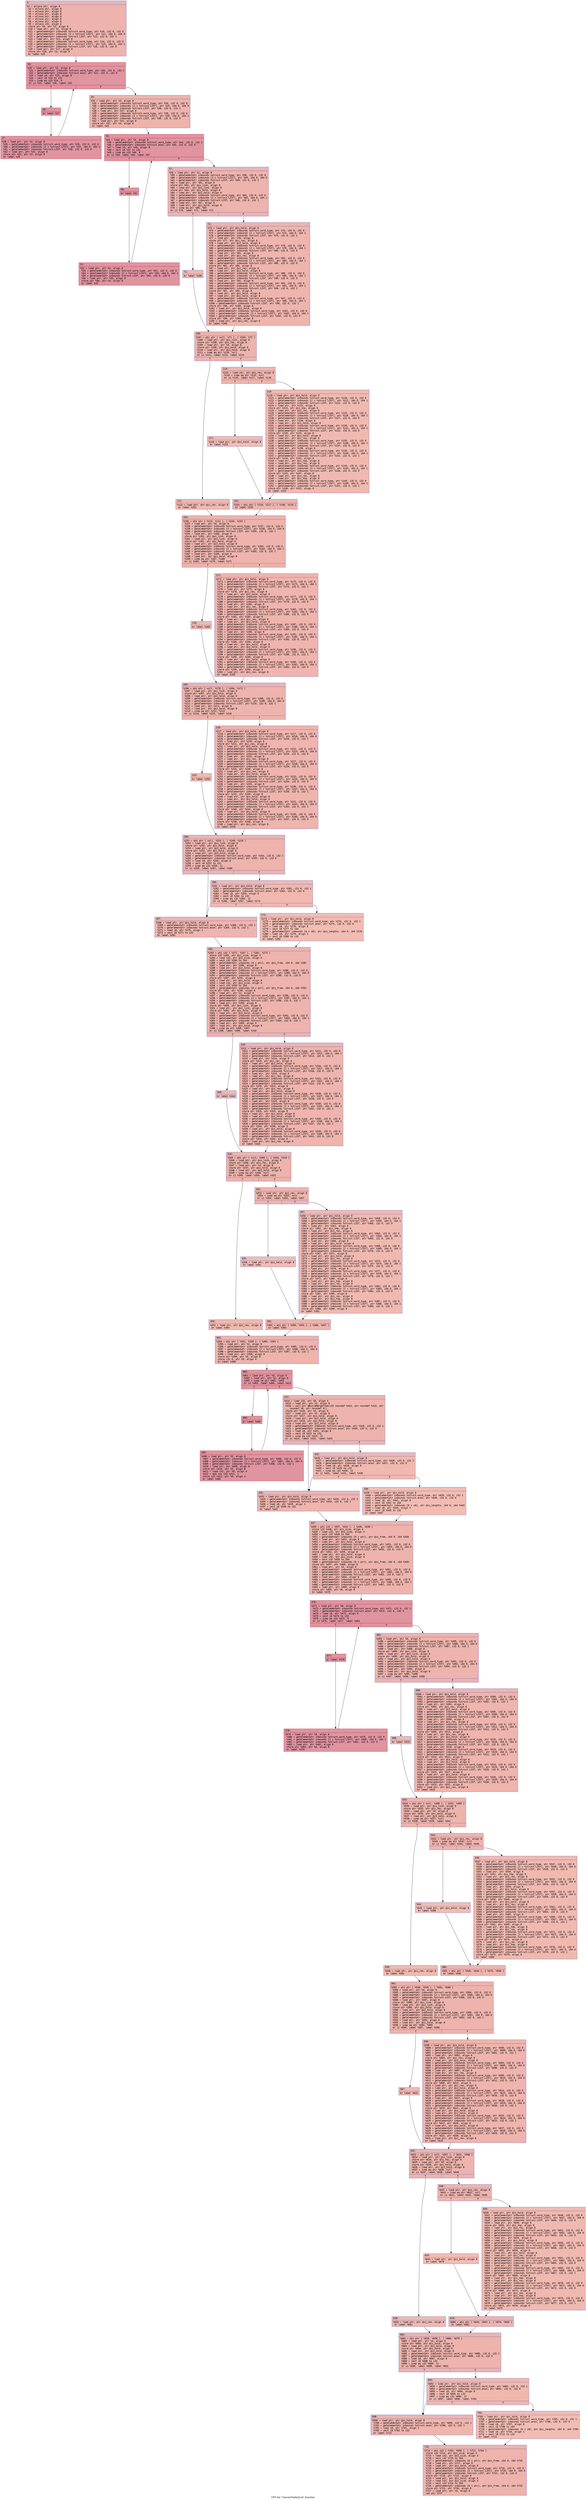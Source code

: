 digraph "CFG for 'ConvertGalleyList' function" {
	label="CFG for 'ConvertGalleyList' function";

	Node0x60000294df40 [shape=record,color="#3d50c3ff", style=filled, fillcolor="#d6524470" fontname="Courier",label="{1:\l|  %2 = alloca ptr, align 8\l  %3 = alloca ptr, align 8\l  %4 = alloca ptr, align 8\l  %5 = alloca ptr, align 8\l  %6 = alloca ptr, align 8\l  %7 = alloca ptr, align 8\l  %8 = alloca ptr, align 8\l  %9 = alloca i32, align 4\l  store ptr %0, ptr %2, align 8\l  %10 = load ptr, ptr %2, align 8\l  %11 = getelementptr inbounds %struct.word_type, ptr %10, i32 0, i32 0\l  %12 = getelementptr inbounds [2 x %struct.LIST], ptr %11, i64 0, i64 0\l  %13 = getelementptr inbounds %struct.LIST, ptr %12, i32 0, i32 1\l  %14 = load ptr, ptr %13, align 8\l  %15 = getelementptr inbounds %struct.word_type, ptr %14, i32 0, i32 0\l  %16 = getelementptr inbounds [2 x %struct.LIST], ptr %15, i64 0, i64 1\l  %17 = getelementptr inbounds %struct.LIST, ptr %16, i32 0, i32 0\l  %18 = load ptr, ptr %17, align 8\l  store ptr %18, ptr %3, align 8\l  br label %19\l}"];
	Node0x60000294df40 -> Node0x60000294df90[tooltip="1 -> 19\nProbability 100.00%" ];
	Node0x60000294df90 [shape=record,color="#b70d28ff", style=filled, fillcolor="#b70d2870" fontname="Courier",label="{19:\l|  %20 = load ptr, ptr %3, align 8\l  %21 = getelementptr inbounds %struct.word_type, ptr %20, i32 0, i32 1\l  %22 = getelementptr inbounds %struct.anon, ptr %21, i32 0, i32 0\l  %23 = load i8, ptr %22, align 8\l  %24 = zext i8 %23 to i32\l  %25 = icmp eq i32 %24, 0\l  br i1 %25, label %26, label %33\l|{<s0>T|<s1>F}}"];
	Node0x60000294df90:s0 -> Node0x60000294dfe0[tooltip="19 -> 26\nProbability 96.88%" ];
	Node0x60000294df90:s1 -> Node0x60000294e080[tooltip="19 -> 33\nProbability 3.12%" ];
	Node0x60000294dfe0 [shape=record,color="#b70d28ff", style=filled, fillcolor="#b70d2870" fontname="Courier",label="{26:\l|  br label %27\l}"];
	Node0x60000294dfe0 -> Node0x60000294e030[tooltip="26 -> 27\nProbability 100.00%" ];
	Node0x60000294e030 [shape=record,color="#b70d28ff", style=filled, fillcolor="#b70d2870" fontname="Courier",label="{27:\l|  %28 = load ptr, ptr %3, align 8\l  %29 = getelementptr inbounds %struct.word_type, ptr %28, i32 0, i32 0\l  %30 = getelementptr inbounds [2 x %struct.LIST], ptr %29, i64 0, i64 1\l  %31 = getelementptr inbounds %struct.LIST, ptr %30, i32 0, i32 0\l  %32 = load ptr, ptr %31, align 8\l  store ptr %32, ptr %3, align 8\l  br label %19\l}"];
	Node0x60000294e030 -> Node0x60000294df90[tooltip="27 -> 19\nProbability 100.00%" ];
	Node0x60000294e080 [shape=record,color="#3d50c3ff", style=filled, fillcolor="#d6524470" fontname="Courier",label="{33:\l|  %34 = load ptr, ptr %3, align 8\l  %35 = getelementptr inbounds %struct.word_type, ptr %34, i32 0, i32 0\l  %36 = getelementptr inbounds [2 x %struct.LIST], ptr %35, i64 0, i64 0\l  %37 = getelementptr inbounds %struct.LIST, ptr %36, i32 0, i32 1\l  %38 = load ptr, ptr %37, align 8\l  %39 = getelementptr inbounds %struct.word_type, ptr %38, i32 0, i32 0\l  %40 = getelementptr inbounds [2 x %struct.LIST], ptr %39, i64 0, i64 1\l  %41 = getelementptr inbounds %struct.LIST, ptr %40, i32 0, i32 0\l  %42 = load ptr, ptr %41, align 8\l  store ptr %42, ptr %4, align 8\l  br label %43\l}"];
	Node0x60000294e080 -> Node0x60000294e0d0[tooltip="33 -> 43\nProbability 100.00%" ];
	Node0x60000294e0d0 [shape=record,color="#b70d28ff", style=filled, fillcolor="#b70d2870" fontname="Courier",label="{43:\l|  %44 = load ptr, ptr %4, align 8\l  %45 = getelementptr inbounds %struct.word_type, ptr %44, i32 0, i32 1\l  %46 = getelementptr inbounds %struct.anon, ptr %45, i32 0, i32 0\l  %47 = load i8, ptr %46, align 8\l  %48 = zext i8 %47 to i32\l  %49 = icmp eq i32 %48, 0\l  br i1 %49, label %50, label %57\l|{<s0>T|<s1>F}}"];
	Node0x60000294e0d0:s0 -> Node0x60000294e120[tooltip="43 -> 50\nProbability 96.88%" ];
	Node0x60000294e0d0:s1 -> Node0x60000294e1c0[tooltip="43 -> 57\nProbability 3.12%" ];
	Node0x60000294e120 [shape=record,color="#b70d28ff", style=filled, fillcolor="#b70d2870" fontname="Courier",label="{50:\l|  br label %51\l}"];
	Node0x60000294e120 -> Node0x60000294e170[tooltip="50 -> 51\nProbability 100.00%" ];
	Node0x60000294e170 [shape=record,color="#b70d28ff", style=filled, fillcolor="#b70d2870" fontname="Courier",label="{51:\l|  %52 = load ptr, ptr %4, align 8\l  %53 = getelementptr inbounds %struct.word_type, ptr %52, i32 0, i32 0\l  %54 = getelementptr inbounds [2 x %struct.LIST], ptr %53, i64 0, i64 1\l  %55 = getelementptr inbounds %struct.LIST, ptr %54, i32 0, i32 0\l  %56 = load ptr, ptr %55, align 8\l  store ptr %56, ptr %4, align 8\l  br label %43\l}"];
	Node0x60000294e170 -> Node0x60000294e0d0[tooltip="51 -> 43\nProbability 100.00%" ];
	Node0x60000294e1c0 [shape=record,color="#3d50c3ff", style=filled, fillcolor="#d6524470" fontname="Courier",label="{57:\l|  %58 = load ptr, ptr %2, align 8\l  %59 = getelementptr inbounds %struct.word_type, ptr %58, i32 0, i32 0\l  %60 = getelementptr inbounds [2 x %struct.LIST], ptr %59, i64 0, i64 0\l  %61 = getelementptr inbounds %struct.LIST, ptr %60, i32 0, i32 1\l  %62 = load ptr, ptr %61, align 8\l  store ptr %62, ptr @xx_link, align 8\l  %63 = load ptr, ptr @xx_link, align 8\l  store ptr %63, ptr @zz_hold, align 8\l  %64 = load ptr, ptr @zz_hold, align 8\l  %65 = getelementptr inbounds %struct.word_type, ptr %64, i32 0, i32 0\l  %66 = getelementptr inbounds [2 x %struct.LIST], ptr %65, i64 0, i64 1\l  %67 = getelementptr inbounds %struct.LIST, ptr %66, i32 0, i32 1\l  %68 = load ptr, ptr %67, align 8\l  %69 = load ptr, ptr @zz_hold, align 8\l  %70 = icmp eq ptr %68, %69\l  br i1 %70, label %71, label %72\l|{<s0>T|<s1>F}}"];
	Node0x60000294e1c0:s0 -> Node0x60000294e210[tooltip="57 -> 71\nProbability 37.50%" ];
	Node0x60000294e1c0:s1 -> Node0x60000294e260[tooltip="57 -> 72\nProbability 62.50%" ];
	Node0x60000294e210 [shape=record,color="#3d50c3ff", style=filled, fillcolor="#de614d70" fontname="Courier",label="{71:\l|  br label %106\l}"];
	Node0x60000294e210 -> Node0x60000294e2b0[tooltip="71 -> 106\nProbability 100.00%" ];
	Node0x60000294e260 [shape=record,color="#3d50c3ff", style=filled, fillcolor="#d8564670" fontname="Courier",label="{72:\l|  %73 = load ptr, ptr @zz_hold, align 8\l  %74 = getelementptr inbounds %struct.word_type, ptr %73, i32 0, i32 0\l  %75 = getelementptr inbounds [2 x %struct.LIST], ptr %74, i64 0, i64 1\l  %76 = getelementptr inbounds %struct.LIST, ptr %75, i32 0, i32 1\l  %77 = load ptr, ptr %76, align 8\l  store ptr %77, ptr @zz_res, align 8\l  %78 = load ptr, ptr @zz_hold, align 8\l  %79 = getelementptr inbounds %struct.word_type, ptr %78, i32 0, i32 0\l  %80 = getelementptr inbounds [2 x %struct.LIST], ptr %79, i64 0, i64 1\l  %81 = getelementptr inbounds %struct.LIST, ptr %80, i32 0, i32 0\l  %82 = load ptr, ptr %81, align 8\l  %83 = load ptr, ptr @zz_res, align 8\l  %84 = getelementptr inbounds %struct.word_type, ptr %83, i32 0, i32 0\l  %85 = getelementptr inbounds [2 x %struct.LIST], ptr %84, i64 0, i64 1\l  %86 = getelementptr inbounds %struct.LIST, ptr %85, i32 0, i32 0\l  store ptr %82, ptr %86, align 8\l  %87 = load ptr, ptr @zz_res, align 8\l  %88 = load ptr, ptr @zz_hold, align 8\l  %89 = getelementptr inbounds %struct.word_type, ptr %88, i32 0, i32 0\l  %90 = getelementptr inbounds [2 x %struct.LIST], ptr %89, i64 0, i64 1\l  %91 = getelementptr inbounds %struct.LIST, ptr %90, i32 0, i32 0\l  %92 = load ptr, ptr %91, align 8\l  %93 = getelementptr inbounds %struct.word_type, ptr %92, i32 0, i32 0\l  %94 = getelementptr inbounds [2 x %struct.LIST], ptr %93, i64 0, i64 1\l  %95 = getelementptr inbounds %struct.LIST, ptr %94, i32 0, i32 1\l  store ptr %87, ptr %95, align 8\l  %96 = load ptr, ptr @zz_hold, align 8\l  %97 = load ptr, ptr @zz_hold, align 8\l  %98 = getelementptr inbounds %struct.word_type, ptr %97, i32 0, i32 0\l  %99 = getelementptr inbounds [2 x %struct.LIST], ptr %98, i64 0, i64 1\l  %100 = getelementptr inbounds %struct.LIST, ptr %99, i32 0, i32 1\l  store ptr %96, ptr %100, align 8\l  %101 = load ptr, ptr @zz_hold, align 8\l  %102 = getelementptr inbounds %struct.word_type, ptr %101, i32 0, i32 0\l  %103 = getelementptr inbounds [2 x %struct.LIST], ptr %102, i64 0, i64 1\l  %104 = getelementptr inbounds %struct.LIST, ptr %103, i32 0, i32 0\l  store ptr %96, ptr %104, align 8\l  %105 = load ptr, ptr @zz_res, align 8\l  br label %106\l}"];
	Node0x60000294e260 -> Node0x60000294e2b0[tooltip="72 -> 106\nProbability 100.00%" ];
	Node0x60000294e2b0 [shape=record,color="#3d50c3ff", style=filled, fillcolor="#d6524470" fontname="Courier",label="{106:\l|  %107 = phi ptr [ null, %71 ], [ %105, %72 ]\l  %108 = load ptr, ptr @xx_link, align 8\l  store ptr %108, ptr @zz_res, align 8\l  %109 = load ptr, ptr %4, align 8\l  store ptr %109, ptr @zz_hold, align 8\l  %110 = load ptr, ptr @zz_hold, align 8\l  %111 = icmp eq ptr %110, null\l  br i1 %111, label %112, label %114\l|{<s0>T|<s1>F}}"];
	Node0x60000294e2b0:s0 -> Node0x60000294e300[tooltip="106 -> 112\nProbability 37.50%" ];
	Node0x60000294e2b0:s1 -> Node0x60000294e350[tooltip="106 -> 114\nProbability 62.50%" ];
	Node0x60000294e300 [shape=record,color="#3d50c3ff", style=filled, fillcolor="#de614d70" fontname="Courier",label="{112:\l|  %113 = load ptr, ptr @zz_res, align 8\l  br label %155\l}"];
	Node0x60000294e300 -> Node0x60000294e490[tooltip="112 -> 155\nProbability 100.00%" ];
	Node0x60000294e350 [shape=record,color="#3d50c3ff", style=filled, fillcolor="#d8564670" fontname="Courier",label="{114:\l|  %115 = load ptr, ptr @zz_res, align 8\l  %116 = icmp eq ptr %115, null\l  br i1 %116, label %117, label %119\l|{<s0>T|<s1>F}}"];
	Node0x60000294e350:s0 -> Node0x60000294e3a0[tooltip="114 -> 117\nProbability 37.50%" ];
	Node0x60000294e350:s1 -> Node0x60000294e3f0[tooltip="114 -> 119\nProbability 62.50%" ];
	Node0x60000294e3a0 [shape=record,color="#3d50c3ff", style=filled, fillcolor="#e1675170" fontname="Courier",label="{117:\l|  %118 = load ptr, ptr @zz_hold, align 8\l  br label %153\l}"];
	Node0x60000294e3a0 -> Node0x60000294e440[tooltip="117 -> 153\nProbability 100.00%" ];
	Node0x60000294e3f0 [shape=record,color="#3d50c3ff", style=filled, fillcolor="#de614d70" fontname="Courier",label="{119:\l|  %120 = load ptr, ptr @zz_hold, align 8\l  %121 = getelementptr inbounds %struct.word_type, ptr %120, i32 0, i32 0\l  %122 = getelementptr inbounds [2 x %struct.LIST], ptr %121, i64 0, i64 1\l  %123 = getelementptr inbounds %struct.LIST, ptr %122, i32 0, i32 0\l  %124 = load ptr, ptr %123, align 8\l  store ptr %124, ptr @zz_tmp, align 8\l  %125 = load ptr, ptr @zz_res, align 8\l  %126 = getelementptr inbounds %struct.word_type, ptr %125, i32 0, i32 0\l  %127 = getelementptr inbounds [2 x %struct.LIST], ptr %126, i64 0, i64 1\l  %128 = getelementptr inbounds %struct.LIST, ptr %127, i32 0, i32 0\l  %129 = load ptr, ptr %128, align 8\l  %130 = load ptr, ptr @zz_hold, align 8\l  %131 = getelementptr inbounds %struct.word_type, ptr %130, i32 0, i32 0\l  %132 = getelementptr inbounds [2 x %struct.LIST], ptr %131, i64 0, i64 1\l  %133 = getelementptr inbounds %struct.LIST, ptr %132, i32 0, i32 0\l  store ptr %129, ptr %133, align 8\l  %134 = load ptr, ptr @zz_hold, align 8\l  %135 = load ptr, ptr @zz_res, align 8\l  %136 = getelementptr inbounds %struct.word_type, ptr %135, i32 0, i32 0\l  %137 = getelementptr inbounds [2 x %struct.LIST], ptr %136, i64 0, i64 1\l  %138 = getelementptr inbounds %struct.LIST, ptr %137, i32 0, i32 0\l  %139 = load ptr, ptr %138, align 8\l  %140 = getelementptr inbounds %struct.word_type, ptr %139, i32 0, i32 0\l  %141 = getelementptr inbounds [2 x %struct.LIST], ptr %140, i64 0, i64 1\l  %142 = getelementptr inbounds %struct.LIST, ptr %141, i32 0, i32 1\l  store ptr %134, ptr %142, align 8\l  %143 = load ptr, ptr @zz_tmp, align 8\l  %144 = load ptr, ptr @zz_res, align 8\l  %145 = getelementptr inbounds %struct.word_type, ptr %144, i32 0, i32 0\l  %146 = getelementptr inbounds [2 x %struct.LIST], ptr %145, i64 0, i64 1\l  %147 = getelementptr inbounds %struct.LIST, ptr %146, i32 0, i32 0\l  store ptr %143, ptr %147, align 8\l  %148 = load ptr, ptr @zz_res, align 8\l  %149 = load ptr, ptr @zz_tmp, align 8\l  %150 = getelementptr inbounds %struct.word_type, ptr %149, i32 0, i32 0\l  %151 = getelementptr inbounds [2 x %struct.LIST], ptr %150, i64 0, i64 1\l  %152 = getelementptr inbounds %struct.LIST, ptr %151, i32 0, i32 1\l  store ptr %148, ptr %152, align 8\l  br label %153\l}"];
	Node0x60000294e3f0 -> Node0x60000294e440[tooltip="119 -> 153\nProbability 100.00%" ];
	Node0x60000294e440 [shape=record,color="#3d50c3ff", style=filled, fillcolor="#d8564670" fontname="Courier",label="{153:\l|  %154 = phi ptr [ %118, %117 ], [ %148, %119 ]\l  br label %155\l}"];
	Node0x60000294e440 -> Node0x60000294e490[tooltip="153 -> 155\nProbability 100.00%" ];
	Node0x60000294e490 [shape=record,color="#3d50c3ff", style=filled, fillcolor="#d6524470" fontname="Courier",label="{155:\l|  %156 = phi ptr [ %113, %112 ], [ %154, %153 ]\l  %157 = load ptr, ptr %3, align 8\l  %158 = getelementptr inbounds %struct.word_type, ptr %157, i32 0, i32 0\l  %159 = getelementptr inbounds [2 x %struct.LIST], ptr %158, i64 0, i64 0\l  %160 = getelementptr inbounds %struct.LIST, ptr %159, i32 0, i32 1\l  %161 = load ptr, ptr %160, align 8\l  store ptr %161, ptr @xx_link, align 8\l  %162 = load ptr, ptr @xx_link, align 8\l  store ptr %162, ptr @zz_hold, align 8\l  %163 = load ptr, ptr @zz_hold, align 8\l  %164 = getelementptr inbounds %struct.word_type, ptr %163, i32 0, i32 0\l  %165 = getelementptr inbounds [2 x %struct.LIST], ptr %164, i64 0, i64 1\l  %166 = getelementptr inbounds %struct.LIST, ptr %165, i32 0, i32 1\l  %167 = load ptr, ptr %166, align 8\l  %168 = load ptr, ptr @zz_hold, align 8\l  %169 = icmp eq ptr %167, %168\l  br i1 %169, label %170, label %171\l|{<s0>T|<s1>F}}"];
	Node0x60000294e490:s0 -> Node0x60000294e4e0[tooltip="155 -> 170\nProbability 37.50%" ];
	Node0x60000294e490:s1 -> Node0x60000294e530[tooltip="155 -> 171\nProbability 62.50%" ];
	Node0x60000294e4e0 [shape=record,color="#3d50c3ff", style=filled, fillcolor="#de614d70" fontname="Courier",label="{170:\l|  br label %205\l}"];
	Node0x60000294e4e0 -> Node0x60000294e580[tooltip="170 -> 205\nProbability 100.00%" ];
	Node0x60000294e530 [shape=record,color="#3d50c3ff", style=filled, fillcolor="#d8564670" fontname="Courier",label="{171:\l|  %172 = load ptr, ptr @zz_hold, align 8\l  %173 = getelementptr inbounds %struct.word_type, ptr %172, i32 0, i32 0\l  %174 = getelementptr inbounds [2 x %struct.LIST], ptr %173, i64 0, i64 1\l  %175 = getelementptr inbounds %struct.LIST, ptr %174, i32 0, i32 1\l  %176 = load ptr, ptr %175, align 8\l  store ptr %176, ptr @zz_res, align 8\l  %177 = load ptr, ptr @zz_hold, align 8\l  %178 = getelementptr inbounds %struct.word_type, ptr %177, i32 0, i32 0\l  %179 = getelementptr inbounds [2 x %struct.LIST], ptr %178, i64 0, i64 1\l  %180 = getelementptr inbounds %struct.LIST, ptr %179, i32 0, i32 0\l  %181 = load ptr, ptr %180, align 8\l  %182 = load ptr, ptr @zz_res, align 8\l  %183 = getelementptr inbounds %struct.word_type, ptr %182, i32 0, i32 0\l  %184 = getelementptr inbounds [2 x %struct.LIST], ptr %183, i64 0, i64 1\l  %185 = getelementptr inbounds %struct.LIST, ptr %184, i32 0, i32 0\l  store ptr %181, ptr %185, align 8\l  %186 = load ptr, ptr @zz_res, align 8\l  %187 = load ptr, ptr @zz_hold, align 8\l  %188 = getelementptr inbounds %struct.word_type, ptr %187, i32 0, i32 0\l  %189 = getelementptr inbounds [2 x %struct.LIST], ptr %188, i64 0, i64 1\l  %190 = getelementptr inbounds %struct.LIST, ptr %189, i32 0, i32 0\l  %191 = load ptr, ptr %190, align 8\l  %192 = getelementptr inbounds %struct.word_type, ptr %191, i32 0, i32 0\l  %193 = getelementptr inbounds [2 x %struct.LIST], ptr %192, i64 0, i64 1\l  %194 = getelementptr inbounds %struct.LIST, ptr %193, i32 0, i32 1\l  store ptr %186, ptr %194, align 8\l  %195 = load ptr, ptr @zz_hold, align 8\l  %196 = load ptr, ptr @zz_hold, align 8\l  %197 = getelementptr inbounds %struct.word_type, ptr %196, i32 0, i32 0\l  %198 = getelementptr inbounds [2 x %struct.LIST], ptr %197, i64 0, i64 1\l  %199 = getelementptr inbounds %struct.LIST, ptr %198, i32 0, i32 1\l  store ptr %195, ptr %199, align 8\l  %200 = load ptr, ptr @zz_hold, align 8\l  %201 = getelementptr inbounds %struct.word_type, ptr %200, i32 0, i32 0\l  %202 = getelementptr inbounds [2 x %struct.LIST], ptr %201, i64 0, i64 1\l  %203 = getelementptr inbounds %struct.LIST, ptr %202, i32 0, i32 0\l  store ptr %195, ptr %203, align 8\l  %204 = load ptr, ptr @zz_res, align 8\l  br label %205\l}"];
	Node0x60000294e530 -> Node0x60000294e580[tooltip="171 -> 205\nProbability 100.00%" ];
	Node0x60000294e580 [shape=record,color="#3d50c3ff", style=filled, fillcolor="#d6524470" fontname="Courier",label="{205:\l|  %206 = phi ptr [ null, %170 ], [ %204, %171 ]\l  %207 = load ptr, ptr @xx_link, align 8\l  store ptr %207, ptr @zz_hold, align 8\l  %208 = load ptr, ptr @zz_hold, align 8\l  %209 = getelementptr inbounds %struct.word_type, ptr %208, i32 0, i32 0\l  %210 = getelementptr inbounds [2 x %struct.LIST], ptr %209, i64 0, i64 0\l  %211 = getelementptr inbounds %struct.LIST, ptr %210, i32 0, i32 1\l  %212 = load ptr, ptr %211, align 8\l  %213 = load ptr, ptr @zz_hold, align 8\l  %214 = icmp eq ptr %212, %213\l  br i1 %214, label %215, label %216\l|{<s0>T|<s1>F}}"];
	Node0x60000294e580:s0 -> Node0x60000294e5d0[tooltip="205 -> 215\nProbability 37.50%" ];
	Node0x60000294e580:s1 -> Node0x60000294e620[tooltip="205 -> 216\nProbability 62.50%" ];
	Node0x60000294e5d0 [shape=record,color="#3d50c3ff", style=filled, fillcolor="#de614d70" fontname="Courier",label="{215:\l|  br label %250\l}"];
	Node0x60000294e5d0 -> Node0x60000294e670[tooltip="215 -> 250\nProbability 100.00%" ];
	Node0x60000294e620 [shape=record,color="#3d50c3ff", style=filled, fillcolor="#d8564670" fontname="Courier",label="{216:\l|  %217 = load ptr, ptr @zz_hold, align 8\l  %218 = getelementptr inbounds %struct.word_type, ptr %217, i32 0, i32 0\l  %219 = getelementptr inbounds [2 x %struct.LIST], ptr %218, i64 0, i64 0\l  %220 = getelementptr inbounds %struct.LIST, ptr %219, i32 0, i32 1\l  %221 = load ptr, ptr %220, align 8\l  store ptr %221, ptr @zz_res, align 8\l  %222 = load ptr, ptr @zz_hold, align 8\l  %223 = getelementptr inbounds %struct.word_type, ptr %222, i32 0, i32 0\l  %224 = getelementptr inbounds [2 x %struct.LIST], ptr %223, i64 0, i64 0\l  %225 = getelementptr inbounds %struct.LIST, ptr %224, i32 0, i32 0\l  %226 = load ptr, ptr %225, align 8\l  %227 = load ptr, ptr @zz_res, align 8\l  %228 = getelementptr inbounds %struct.word_type, ptr %227, i32 0, i32 0\l  %229 = getelementptr inbounds [2 x %struct.LIST], ptr %228, i64 0, i64 0\l  %230 = getelementptr inbounds %struct.LIST, ptr %229, i32 0, i32 0\l  store ptr %226, ptr %230, align 8\l  %231 = load ptr, ptr @zz_res, align 8\l  %232 = load ptr, ptr @zz_hold, align 8\l  %233 = getelementptr inbounds %struct.word_type, ptr %232, i32 0, i32 0\l  %234 = getelementptr inbounds [2 x %struct.LIST], ptr %233, i64 0, i64 0\l  %235 = getelementptr inbounds %struct.LIST, ptr %234, i32 0, i32 0\l  %236 = load ptr, ptr %235, align 8\l  %237 = getelementptr inbounds %struct.word_type, ptr %236, i32 0, i32 0\l  %238 = getelementptr inbounds [2 x %struct.LIST], ptr %237, i64 0, i64 0\l  %239 = getelementptr inbounds %struct.LIST, ptr %238, i32 0, i32 1\l  store ptr %231, ptr %239, align 8\l  %240 = load ptr, ptr @zz_hold, align 8\l  %241 = load ptr, ptr @zz_hold, align 8\l  %242 = getelementptr inbounds %struct.word_type, ptr %241, i32 0, i32 0\l  %243 = getelementptr inbounds [2 x %struct.LIST], ptr %242, i64 0, i64 0\l  %244 = getelementptr inbounds %struct.LIST, ptr %243, i32 0, i32 1\l  store ptr %240, ptr %244, align 8\l  %245 = load ptr, ptr @zz_hold, align 8\l  %246 = getelementptr inbounds %struct.word_type, ptr %245, i32 0, i32 0\l  %247 = getelementptr inbounds [2 x %struct.LIST], ptr %246, i64 0, i64 0\l  %248 = getelementptr inbounds %struct.LIST, ptr %247, i32 0, i32 0\l  store ptr %240, ptr %248, align 8\l  %249 = load ptr, ptr @zz_res, align 8\l  br label %250\l}"];
	Node0x60000294e620 -> Node0x60000294e670[tooltip="216 -> 250\nProbability 100.00%" ];
	Node0x60000294e670 [shape=record,color="#3d50c3ff", style=filled, fillcolor="#d6524470" fontname="Courier",label="{250:\l|  %251 = phi ptr [ null, %215 ], [ %249, %216 ]\l  %252 = load ptr, ptr @xx_link, align 8\l  store ptr %252, ptr @zz_hold, align 8\l  %253 = load ptr, ptr @zz_hold, align 8\l  store ptr %253, ptr @zz_hold, align 8\l  %254 = load ptr, ptr @zz_hold, align 8\l  %255 = getelementptr inbounds %struct.word_type, ptr %254, i32 0, i32 1\l  %256 = getelementptr inbounds %struct.anon, ptr %255, i32 0, i32 0\l  %257 = load i8, ptr %256, align 8\l  %258 = zext i8 %257 to i32\l  %259 = icmp eq i32 %258, 11\l  br i1 %259, label %267, label %260\l|{<s0>T|<s1>F}}"];
	Node0x60000294e670:s0 -> Node0x60000294e710[tooltip="250 -> 267\nProbability 50.00%" ];
	Node0x60000294e670:s1 -> Node0x60000294e6c0[tooltip="250 -> 260\nProbability 50.00%" ];
	Node0x60000294e6c0 [shape=record,color="#3d50c3ff", style=filled, fillcolor="#dc5d4a70" fontname="Courier",label="{260:\l|  %261 = load ptr, ptr @zz_hold, align 8\l  %262 = getelementptr inbounds %struct.word_type, ptr %261, i32 0, i32 1\l  %263 = getelementptr inbounds %struct.anon, ptr %262, i32 0, i32 0\l  %264 = load i8, ptr %263, align 8\l  %265 = zext i8 %264 to i32\l  %266 = icmp eq i32 %265, 12\l  br i1 %266, label %267, label %273\l|{<s0>T|<s1>F}}"];
	Node0x60000294e6c0:s0 -> Node0x60000294e710[tooltip="260 -> 267\nProbability 50.00%" ];
	Node0x60000294e6c0:s1 -> Node0x60000294e760[tooltip="260 -> 273\nProbability 50.00%" ];
	Node0x60000294e710 [shape=record,color="#3d50c3ff", style=filled, fillcolor="#d8564670" fontname="Courier",label="{267:\l|  %268 = load ptr, ptr @zz_hold, align 8\l  %269 = getelementptr inbounds %struct.word_type, ptr %268, i32 0, i32 1\l  %270 = getelementptr inbounds %struct.anon, ptr %269, i32 0, i32 1\l  %271 = load i8, ptr %270, align 1\l  %272 = zext i8 %271 to i32\l  br label %282\l}"];
	Node0x60000294e710 -> Node0x60000294e7b0[tooltip="267 -> 282\nProbability 100.00%" ];
	Node0x60000294e760 [shape=record,color="#3d50c3ff", style=filled, fillcolor="#e1675170" fontname="Courier",label="{273:\l|  %274 = load ptr, ptr @zz_hold, align 8\l  %275 = getelementptr inbounds %struct.word_type, ptr %274, i32 0, i32 1\l  %276 = getelementptr inbounds %struct.anon, ptr %275, i32 0, i32 0\l  %277 = load i8, ptr %276, align 8\l  %278 = zext i8 %277 to i64\l  %279 = getelementptr inbounds [0 x i8], ptr @zz_lengths, i64 0, i64 %278\l  %280 = load i8, ptr %279, align 1\l  %281 = zext i8 %280 to i32\l  br label %282\l}"];
	Node0x60000294e760 -> Node0x60000294e7b0[tooltip="273 -> 282\nProbability 100.00%" ];
	Node0x60000294e7b0 [shape=record,color="#3d50c3ff", style=filled, fillcolor="#d6524470" fontname="Courier",label="{282:\l|  %283 = phi i32 [ %272, %267 ], [ %281, %273 ]\l  store i32 %283, ptr @zz_size, align 4\l  %284 = load i32, ptr @zz_size, align 4\l  %285 = sext i32 %284 to i64\l  %286 = getelementptr inbounds [0 x ptr], ptr @zz_free, i64 0, i64 %285\l  %287 = load ptr, ptr %286, align 8\l  %288 = load ptr, ptr @zz_hold, align 8\l  %289 = getelementptr inbounds %struct.word_type, ptr %288, i32 0, i32 0\l  %290 = getelementptr inbounds [2 x %struct.LIST], ptr %289, i64 0, i64 0\l  %291 = getelementptr inbounds %struct.LIST, ptr %290, i32 0, i32 0\l  store ptr %287, ptr %291, align 8\l  %292 = load ptr, ptr @zz_hold, align 8\l  %293 = load i32, ptr @zz_size, align 4\l  %294 = sext i32 %293 to i64\l  %295 = getelementptr inbounds [0 x ptr], ptr @zz_free, i64 0, i64 %294\l  store ptr %292, ptr %295, align 8\l  %296 = load ptr, ptr %2, align 8\l  %297 = getelementptr inbounds %struct.word_type, ptr %296, i32 0, i32 0\l  %298 = getelementptr inbounds [2 x %struct.LIST], ptr %297, i64 0, i64 1\l  %299 = getelementptr inbounds %struct.LIST, ptr %298, i32 0, i32 1\l  %300 = load ptr, ptr %299, align 8\l  store ptr %300, ptr @xx_link, align 8\l  %301 = load ptr, ptr @xx_link, align 8\l  store ptr %301, ptr @zz_hold, align 8\l  %302 = load ptr, ptr @zz_hold, align 8\l  %303 = getelementptr inbounds %struct.word_type, ptr %302, i32 0, i32 0\l  %304 = getelementptr inbounds [2 x %struct.LIST], ptr %303, i64 0, i64 1\l  %305 = getelementptr inbounds %struct.LIST, ptr %304, i32 0, i32 1\l  %306 = load ptr, ptr %305, align 8\l  %307 = load ptr, ptr @zz_hold, align 8\l  %308 = icmp eq ptr %306, %307\l  br i1 %308, label %309, label %310\l|{<s0>T|<s1>F}}"];
	Node0x60000294e7b0:s0 -> Node0x60000294e800[tooltip="282 -> 309\nProbability 37.50%" ];
	Node0x60000294e7b0:s1 -> Node0x60000294e850[tooltip="282 -> 310\nProbability 62.50%" ];
	Node0x60000294e800 [shape=record,color="#3d50c3ff", style=filled, fillcolor="#de614d70" fontname="Courier",label="{309:\l|  br label %344\l}"];
	Node0x60000294e800 -> Node0x60000294e8a0[tooltip="309 -> 344\nProbability 100.00%" ];
	Node0x60000294e850 [shape=record,color="#3d50c3ff", style=filled, fillcolor="#d8564670" fontname="Courier",label="{310:\l|  %311 = load ptr, ptr @zz_hold, align 8\l  %312 = getelementptr inbounds %struct.word_type, ptr %311, i32 0, i32 0\l  %313 = getelementptr inbounds [2 x %struct.LIST], ptr %312, i64 0, i64 1\l  %314 = getelementptr inbounds %struct.LIST, ptr %313, i32 0, i32 1\l  %315 = load ptr, ptr %314, align 8\l  store ptr %315, ptr @zz_res, align 8\l  %316 = load ptr, ptr @zz_hold, align 8\l  %317 = getelementptr inbounds %struct.word_type, ptr %316, i32 0, i32 0\l  %318 = getelementptr inbounds [2 x %struct.LIST], ptr %317, i64 0, i64 1\l  %319 = getelementptr inbounds %struct.LIST, ptr %318, i32 0, i32 0\l  %320 = load ptr, ptr %319, align 8\l  %321 = load ptr, ptr @zz_res, align 8\l  %322 = getelementptr inbounds %struct.word_type, ptr %321, i32 0, i32 0\l  %323 = getelementptr inbounds [2 x %struct.LIST], ptr %322, i64 0, i64 1\l  %324 = getelementptr inbounds %struct.LIST, ptr %323, i32 0, i32 0\l  store ptr %320, ptr %324, align 8\l  %325 = load ptr, ptr @zz_res, align 8\l  %326 = load ptr, ptr @zz_hold, align 8\l  %327 = getelementptr inbounds %struct.word_type, ptr %326, i32 0, i32 0\l  %328 = getelementptr inbounds [2 x %struct.LIST], ptr %327, i64 0, i64 1\l  %329 = getelementptr inbounds %struct.LIST, ptr %328, i32 0, i32 0\l  %330 = load ptr, ptr %329, align 8\l  %331 = getelementptr inbounds %struct.word_type, ptr %330, i32 0, i32 0\l  %332 = getelementptr inbounds [2 x %struct.LIST], ptr %331, i64 0, i64 1\l  %333 = getelementptr inbounds %struct.LIST, ptr %332, i32 0, i32 1\l  store ptr %325, ptr %333, align 8\l  %334 = load ptr, ptr @zz_hold, align 8\l  %335 = load ptr, ptr @zz_hold, align 8\l  %336 = getelementptr inbounds %struct.word_type, ptr %335, i32 0, i32 0\l  %337 = getelementptr inbounds [2 x %struct.LIST], ptr %336, i64 0, i64 1\l  %338 = getelementptr inbounds %struct.LIST, ptr %337, i32 0, i32 1\l  store ptr %334, ptr %338, align 8\l  %339 = load ptr, ptr @zz_hold, align 8\l  %340 = getelementptr inbounds %struct.word_type, ptr %339, i32 0, i32 0\l  %341 = getelementptr inbounds [2 x %struct.LIST], ptr %340, i64 0, i64 1\l  %342 = getelementptr inbounds %struct.LIST, ptr %341, i32 0, i32 0\l  store ptr %334, ptr %342, align 8\l  %343 = load ptr, ptr @zz_res, align 8\l  br label %344\l}"];
	Node0x60000294e850 -> Node0x60000294e8a0[tooltip="310 -> 344\nProbability 100.00%" ];
	Node0x60000294e8a0 [shape=record,color="#3d50c3ff", style=filled, fillcolor="#d6524470" fontname="Courier",label="{344:\l|  %345 = phi ptr [ null, %309 ], [ %343, %310 ]\l  %346 = load ptr, ptr @xx_link, align 8\l  store ptr %346, ptr @zz_res, align 8\l  %347 = load ptr, ptr %3, align 8\l  store ptr %347, ptr @zz_hold, align 8\l  %348 = load ptr, ptr @zz_hold, align 8\l  %349 = icmp eq ptr %348, null\l  br i1 %349, label %350, label %352\l|{<s0>T|<s1>F}}"];
	Node0x60000294e8a0:s0 -> Node0x60000294e8f0[tooltip="344 -> 350\nProbability 37.50%" ];
	Node0x60000294e8a0:s1 -> Node0x60000294e940[tooltip="344 -> 352\nProbability 62.50%" ];
	Node0x60000294e8f0 [shape=record,color="#3d50c3ff", style=filled, fillcolor="#de614d70" fontname="Courier",label="{350:\l|  %351 = load ptr, ptr @zz_res, align 8\l  br label %393\l}"];
	Node0x60000294e8f0 -> Node0x60000294ea80[tooltip="350 -> 393\nProbability 100.00%" ];
	Node0x60000294e940 [shape=record,color="#3d50c3ff", style=filled, fillcolor="#d8564670" fontname="Courier",label="{352:\l|  %353 = load ptr, ptr @zz_res, align 8\l  %354 = icmp eq ptr %353, null\l  br i1 %354, label %355, label %357\l|{<s0>T|<s1>F}}"];
	Node0x60000294e940:s0 -> Node0x60000294e990[tooltip="352 -> 355\nProbability 37.50%" ];
	Node0x60000294e940:s1 -> Node0x60000294e9e0[tooltip="352 -> 357\nProbability 62.50%" ];
	Node0x60000294e990 [shape=record,color="#3d50c3ff", style=filled, fillcolor="#e1675170" fontname="Courier",label="{355:\l|  %356 = load ptr, ptr @zz_hold, align 8\l  br label %391\l}"];
	Node0x60000294e990 -> Node0x60000294ea30[tooltip="355 -> 391\nProbability 100.00%" ];
	Node0x60000294e9e0 [shape=record,color="#3d50c3ff", style=filled, fillcolor="#de614d70" fontname="Courier",label="{357:\l|  %358 = load ptr, ptr @zz_hold, align 8\l  %359 = getelementptr inbounds %struct.word_type, ptr %358, i32 0, i32 0\l  %360 = getelementptr inbounds [2 x %struct.LIST], ptr %359, i64 0, i64 1\l  %361 = getelementptr inbounds %struct.LIST, ptr %360, i32 0, i32 0\l  %362 = load ptr, ptr %361, align 8\l  store ptr %362, ptr @zz_tmp, align 8\l  %363 = load ptr, ptr @zz_res, align 8\l  %364 = getelementptr inbounds %struct.word_type, ptr %363, i32 0, i32 0\l  %365 = getelementptr inbounds [2 x %struct.LIST], ptr %364, i64 0, i64 1\l  %366 = getelementptr inbounds %struct.LIST, ptr %365, i32 0, i32 0\l  %367 = load ptr, ptr %366, align 8\l  %368 = load ptr, ptr @zz_hold, align 8\l  %369 = getelementptr inbounds %struct.word_type, ptr %368, i32 0, i32 0\l  %370 = getelementptr inbounds [2 x %struct.LIST], ptr %369, i64 0, i64 1\l  %371 = getelementptr inbounds %struct.LIST, ptr %370, i32 0, i32 0\l  store ptr %367, ptr %371, align 8\l  %372 = load ptr, ptr @zz_hold, align 8\l  %373 = load ptr, ptr @zz_res, align 8\l  %374 = getelementptr inbounds %struct.word_type, ptr %373, i32 0, i32 0\l  %375 = getelementptr inbounds [2 x %struct.LIST], ptr %374, i64 0, i64 1\l  %376 = getelementptr inbounds %struct.LIST, ptr %375, i32 0, i32 0\l  %377 = load ptr, ptr %376, align 8\l  %378 = getelementptr inbounds %struct.word_type, ptr %377, i32 0, i32 0\l  %379 = getelementptr inbounds [2 x %struct.LIST], ptr %378, i64 0, i64 1\l  %380 = getelementptr inbounds %struct.LIST, ptr %379, i32 0, i32 1\l  store ptr %372, ptr %380, align 8\l  %381 = load ptr, ptr @zz_tmp, align 8\l  %382 = load ptr, ptr @zz_res, align 8\l  %383 = getelementptr inbounds %struct.word_type, ptr %382, i32 0, i32 0\l  %384 = getelementptr inbounds [2 x %struct.LIST], ptr %383, i64 0, i64 1\l  %385 = getelementptr inbounds %struct.LIST, ptr %384, i32 0, i32 0\l  store ptr %381, ptr %385, align 8\l  %386 = load ptr, ptr @zz_res, align 8\l  %387 = load ptr, ptr @zz_tmp, align 8\l  %388 = getelementptr inbounds %struct.word_type, ptr %387, i32 0, i32 0\l  %389 = getelementptr inbounds [2 x %struct.LIST], ptr %388, i64 0, i64 1\l  %390 = getelementptr inbounds %struct.LIST, ptr %389, i32 0, i32 1\l  store ptr %386, ptr %390, align 8\l  br label %391\l}"];
	Node0x60000294e9e0 -> Node0x60000294ea30[tooltip="357 -> 391\nProbability 100.00%" ];
	Node0x60000294ea30 [shape=record,color="#3d50c3ff", style=filled, fillcolor="#d8564670" fontname="Courier",label="{391:\l|  %392 = phi ptr [ %356, %355 ], [ %386, %357 ]\l  br label %393\l}"];
	Node0x60000294ea30 -> Node0x60000294ea80[tooltip="391 -> 393\nProbability 100.00%" ];
	Node0x60000294ea80 [shape=record,color="#3d50c3ff", style=filled, fillcolor="#d6524470" fontname="Courier",label="{393:\l|  %394 = phi ptr [ %351, %350 ], [ %392, %391 ]\l  %395 = load ptr, ptr %2, align 8\l  %396 = getelementptr inbounds %struct.word_type, ptr %395, i32 0, i32 0\l  %397 = getelementptr inbounds [2 x %struct.LIST], ptr %396, i64 0, i64 0\l  %398 = getelementptr inbounds %struct.LIST, ptr %397, i32 0, i32 1\l  %399 = load ptr, ptr %398, align 8\l  store ptr %399, ptr %5, align 8\l  store i32 0, ptr %9, align 4\l  br label %400\l}"];
	Node0x60000294ea80 -> Node0x60000294ead0[tooltip="393 -> 400\nProbability 100.00%" ];
	Node0x60000294ead0 [shape=record,color="#b70d28ff", style=filled, fillcolor="#b70d2870" fontname="Courier",label="{400:\l|  %401 = load ptr, ptr %5, align 8\l  %402 = load ptr, ptr %2, align 8\l  %403 = icmp ne ptr %401, %402\l  br i1 %403, label %404, label %413\l|{<s0>T|<s1>F}}"];
	Node0x60000294ead0:s0 -> Node0x60000294eb20[tooltip="400 -> 404\nProbability 96.88%" ];
	Node0x60000294ead0:s1 -> Node0x60000294ebc0[tooltip="400 -> 413\nProbability 3.12%" ];
	Node0x60000294eb20 [shape=record,color="#b70d28ff", style=filled, fillcolor="#b70d2870" fontname="Courier",label="{404:\l|  br label %405\l}"];
	Node0x60000294eb20 -> Node0x60000294eb70[tooltip="404 -> 405\nProbability 100.00%" ];
	Node0x60000294eb70 [shape=record,color="#b70d28ff", style=filled, fillcolor="#b70d2870" fontname="Courier",label="{405:\l|  %406 = load ptr, ptr %5, align 8\l  %407 = getelementptr inbounds %struct.word_type, ptr %406, i32 0, i32 0\l  %408 = getelementptr inbounds [2 x %struct.LIST], ptr %407, i64 0, i64 0\l  %409 = getelementptr inbounds %struct.LIST, ptr %408, i32 0, i32 1\l  %410 = load ptr, ptr %409, align 8\l  store ptr %410, ptr %5, align 8\l  %411 = load i32, ptr %9, align 4\l  %412 = add nsw i32 %411, 1\l  store i32 %412, ptr %9, align 4\l  br label %400\l}"];
	Node0x60000294eb70 -> Node0x60000294ead0[tooltip="405 -> 400\nProbability 100.00%" ];
	Node0x60000294ebc0 [shape=record,color="#3d50c3ff", style=filled, fillcolor="#d6524470" fontname="Courier",label="{413:\l|  %414 = load i32, ptr %9, align 4\l  %415 = load ptr, ptr %2, align 8\l  %416 = call ptr @BuildMergeTree(i32 noundef %414, ptr noundef %415, ptr\l... noundef %6, ptr noundef %7)\l  store ptr %416, ptr %4, align 8\l  %417 = load ptr, ptr %2, align 8\l  store ptr %417, ptr @zz_hold, align 8\l  %418 = load ptr, ptr @zz_hold, align 8\l  store ptr %418, ptr @zz_hold, align 8\l  %419 = load ptr, ptr @zz_hold, align 8\l  %420 = getelementptr inbounds %struct.word_type, ptr %419, i32 0, i32 1\l  %421 = getelementptr inbounds %struct.anon, ptr %420, i32 0, i32 0\l  %422 = load i8, ptr %421, align 8\l  %423 = zext i8 %422 to i32\l  %424 = icmp eq i32 %423, 11\l  br i1 %424, label %432, label %425\l|{<s0>T|<s1>F}}"];
	Node0x60000294ebc0:s0 -> Node0x60000294ec60[tooltip="413 -> 432\nProbability 50.00%" ];
	Node0x60000294ebc0:s1 -> Node0x60000294ec10[tooltip="413 -> 425\nProbability 50.00%" ];
	Node0x60000294ec10 [shape=record,color="#3d50c3ff", style=filled, fillcolor="#dc5d4a70" fontname="Courier",label="{425:\l|  %426 = load ptr, ptr @zz_hold, align 8\l  %427 = getelementptr inbounds %struct.word_type, ptr %426, i32 0, i32 1\l  %428 = getelementptr inbounds %struct.anon, ptr %427, i32 0, i32 0\l  %429 = load i8, ptr %428, align 8\l  %430 = zext i8 %429 to i32\l  %431 = icmp eq i32 %430, 12\l  br i1 %431, label %432, label %438\l|{<s0>T|<s1>F}}"];
	Node0x60000294ec10:s0 -> Node0x60000294ec60[tooltip="425 -> 432\nProbability 50.00%" ];
	Node0x60000294ec10:s1 -> Node0x60000294ecb0[tooltip="425 -> 438\nProbability 50.00%" ];
	Node0x60000294ec60 [shape=record,color="#3d50c3ff", style=filled, fillcolor="#d8564670" fontname="Courier",label="{432:\l|  %433 = load ptr, ptr @zz_hold, align 8\l  %434 = getelementptr inbounds %struct.word_type, ptr %433, i32 0, i32 1\l  %435 = getelementptr inbounds %struct.anon, ptr %434, i32 0, i32 1\l  %436 = load i8, ptr %435, align 1\l  %437 = zext i8 %436 to i32\l  br label %447\l}"];
	Node0x60000294ec60 -> Node0x60000294ed00[tooltip="432 -> 447\nProbability 100.00%" ];
	Node0x60000294ecb0 [shape=record,color="#3d50c3ff", style=filled, fillcolor="#e1675170" fontname="Courier",label="{438:\l|  %439 = load ptr, ptr @zz_hold, align 8\l  %440 = getelementptr inbounds %struct.word_type, ptr %439, i32 0, i32 1\l  %441 = getelementptr inbounds %struct.anon, ptr %440, i32 0, i32 0\l  %442 = load i8, ptr %441, align 8\l  %443 = zext i8 %442 to i64\l  %444 = getelementptr inbounds [0 x i8], ptr @zz_lengths, i64 0, i64 %443\l  %445 = load i8, ptr %444, align 1\l  %446 = zext i8 %445 to i32\l  br label %447\l}"];
	Node0x60000294ecb0 -> Node0x60000294ed00[tooltip="438 -> 447\nProbability 100.00%" ];
	Node0x60000294ed00 [shape=record,color="#3d50c3ff", style=filled, fillcolor="#d6524470" fontname="Courier",label="{447:\l|  %448 = phi i32 [ %437, %432 ], [ %446, %438 ]\l  store i32 %448, ptr @zz_size, align 4\l  %449 = load i32, ptr @zz_size, align 4\l  %450 = sext i32 %449 to i64\l  %451 = getelementptr inbounds [0 x ptr], ptr @zz_free, i64 0, i64 %450\l  %452 = load ptr, ptr %451, align 8\l  %453 = load ptr, ptr @zz_hold, align 8\l  %454 = getelementptr inbounds %struct.word_type, ptr %453, i32 0, i32 0\l  %455 = getelementptr inbounds [2 x %struct.LIST], ptr %454, i64 0, i64 0\l  %456 = getelementptr inbounds %struct.LIST, ptr %455, i32 0, i32 0\l  store ptr %452, ptr %456, align 8\l  %457 = load ptr, ptr @zz_hold, align 8\l  %458 = load i32, ptr @zz_size, align 4\l  %459 = sext i32 %458 to i64\l  %460 = getelementptr inbounds [0 x ptr], ptr @zz_free, i64 0, i64 %459\l  store ptr %457, ptr %460, align 8\l  %461 = load ptr, ptr %4, align 8\l  %462 = getelementptr inbounds %struct.word_type, ptr %461, i32 0, i32 0\l  %463 = getelementptr inbounds [2 x %struct.LIST], ptr %462, i64 0, i64 0\l  %464 = getelementptr inbounds %struct.LIST, ptr %463, i32 0, i32 1\l  %465 = load ptr, ptr %464, align 8\l  %466 = getelementptr inbounds %struct.word_type, ptr %465, i32 0, i32 0\l  %467 = getelementptr inbounds [2 x %struct.LIST], ptr %466, i64 0, i64 1\l  %468 = getelementptr inbounds %struct.LIST, ptr %467, i32 0, i32 0\l  %469 = load ptr, ptr %468, align 8\l  store ptr %469, ptr %8, align 8\l  br label %470\l}"];
	Node0x60000294ed00 -> Node0x60000294ed50[tooltip="447 -> 470\nProbability 100.00%" ];
	Node0x60000294ed50 [shape=record,color="#b70d28ff", style=filled, fillcolor="#b70d2870" fontname="Courier",label="{470:\l|  %471 = load ptr, ptr %8, align 8\l  %472 = getelementptr inbounds %struct.word_type, ptr %471, i32 0, i32 1\l  %473 = getelementptr inbounds %struct.anon, ptr %472, i32 0, i32 0\l  %474 = load i8, ptr %473, align 8\l  %475 = zext i8 %474 to i32\l  %476 = icmp eq i32 %475, 0\l  br i1 %476, label %477, label %484\l|{<s0>T|<s1>F}}"];
	Node0x60000294ed50:s0 -> Node0x60000294eda0[tooltip="470 -> 477\nProbability 96.88%" ];
	Node0x60000294ed50:s1 -> Node0x60000294ee40[tooltip="470 -> 484\nProbability 3.12%" ];
	Node0x60000294eda0 [shape=record,color="#b70d28ff", style=filled, fillcolor="#b70d2870" fontname="Courier",label="{477:\l|  br label %478\l}"];
	Node0x60000294eda0 -> Node0x60000294edf0[tooltip="477 -> 478\nProbability 100.00%" ];
	Node0x60000294edf0 [shape=record,color="#b70d28ff", style=filled, fillcolor="#b70d2870" fontname="Courier",label="{478:\l|  %479 = load ptr, ptr %8, align 8\l  %480 = getelementptr inbounds %struct.word_type, ptr %479, i32 0, i32 0\l  %481 = getelementptr inbounds [2 x %struct.LIST], ptr %480, i64 0, i64 1\l  %482 = getelementptr inbounds %struct.LIST, ptr %481, i32 0, i32 0\l  %483 = load ptr, ptr %482, align 8\l  store ptr %483, ptr %8, align 8\l  br label %470\l}"];
	Node0x60000294edf0 -> Node0x60000294ed50[tooltip="478 -> 470\nProbability 100.00%" ];
	Node0x60000294ee40 [shape=record,color="#3d50c3ff", style=filled, fillcolor="#d6524470" fontname="Courier",label="{484:\l|  %485 = load ptr, ptr %4, align 8\l  %486 = getelementptr inbounds %struct.word_type, ptr %485, i32 0, i32 0\l  %487 = getelementptr inbounds [2 x %struct.LIST], ptr %486, i64 0, i64 0\l  %488 = getelementptr inbounds %struct.LIST, ptr %487, i32 0, i32 1\l  %489 = load ptr, ptr %488, align 8\l  store ptr %489, ptr @xx_link, align 8\l  %490 = load ptr, ptr @xx_link, align 8\l  store ptr %490, ptr @zz_hold, align 8\l  %491 = load ptr, ptr @zz_hold, align 8\l  %492 = getelementptr inbounds %struct.word_type, ptr %491, i32 0, i32 0\l  %493 = getelementptr inbounds [2 x %struct.LIST], ptr %492, i64 0, i64 0\l  %494 = getelementptr inbounds %struct.LIST, ptr %493, i32 0, i32 1\l  %495 = load ptr, ptr %494, align 8\l  %496 = load ptr, ptr @zz_hold, align 8\l  %497 = icmp eq ptr %495, %496\l  br i1 %497, label %498, label %499\l|{<s0>T|<s1>F}}"];
	Node0x60000294ee40:s0 -> Node0x60000294ee90[tooltip="484 -> 498\nProbability 37.50%" ];
	Node0x60000294ee40:s1 -> Node0x60000294eee0[tooltip="484 -> 499\nProbability 62.50%" ];
	Node0x60000294ee90 [shape=record,color="#3d50c3ff", style=filled, fillcolor="#de614d70" fontname="Courier",label="{498:\l|  br label %533\l}"];
	Node0x60000294ee90 -> Node0x60000294ef30[tooltip="498 -> 533\nProbability 100.00%" ];
	Node0x60000294eee0 [shape=record,color="#3d50c3ff", style=filled, fillcolor="#d8564670" fontname="Courier",label="{499:\l|  %500 = load ptr, ptr @zz_hold, align 8\l  %501 = getelementptr inbounds %struct.word_type, ptr %500, i32 0, i32 0\l  %502 = getelementptr inbounds [2 x %struct.LIST], ptr %501, i64 0, i64 0\l  %503 = getelementptr inbounds %struct.LIST, ptr %502, i32 0, i32 1\l  %504 = load ptr, ptr %503, align 8\l  store ptr %504, ptr @zz_res, align 8\l  %505 = load ptr, ptr @zz_hold, align 8\l  %506 = getelementptr inbounds %struct.word_type, ptr %505, i32 0, i32 0\l  %507 = getelementptr inbounds [2 x %struct.LIST], ptr %506, i64 0, i64 0\l  %508 = getelementptr inbounds %struct.LIST, ptr %507, i32 0, i32 0\l  %509 = load ptr, ptr %508, align 8\l  %510 = load ptr, ptr @zz_res, align 8\l  %511 = getelementptr inbounds %struct.word_type, ptr %510, i32 0, i32 0\l  %512 = getelementptr inbounds [2 x %struct.LIST], ptr %511, i64 0, i64 0\l  %513 = getelementptr inbounds %struct.LIST, ptr %512, i32 0, i32 0\l  store ptr %509, ptr %513, align 8\l  %514 = load ptr, ptr @zz_res, align 8\l  %515 = load ptr, ptr @zz_hold, align 8\l  %516 = getelementptr inbounds %struct.word_type, ptr %515, i32 0, i32 0\l  %517 = getelementptr inbounds [2 x %struct.LIST], ptr %516, i64 0, i64 0\l  %518 = getelementptr inbounds %struct.LIST, ptr %517, i32 0, i32 0\l  %519 = load ptr, ptr %518, align 8\l  %520 = getelementptr inbounds %struct.word_type, ptr %519, i32 0, i32 0\l  %521 = getelementptr inbounds [2 x %struct.LIST], ptr %520, i64 0, i64 0\l  %522 = getelementptr inbounds %struct.LIST, ptr %521, i32 0, i32 1\l  store ptr %514, ptr %522, align 8\l  %523 = load ptr, ptr @zz_hold, align 8\l  %524 = load ptr, ptr @zz_hold, align 8\l  %525 = getelementptr inbounds %struct.word_type, ptr %524, i32 0, i32 0\l  %526 = getelementptr inbounds [2 x %struct.LIST], ptr %525, i64 0, i64 0\l  %527 = getelementptr inbounds %struct.LIST, ptr %526, i32 0, i32 1\l  store ptr %523, ptr %527, align 8\l  %528 = load ptr, ptr @zz_hold, align 8\l  %529 = getelementptr inbounds %struct.word_type, ptr %528, i32 0, i32 0\l  %530 = getelementptr inbounds [2 x %struct.LIST], ptr %529, i64 0, i64 0\l  %531 = getelementptr inbounds %struct.LIST, ptr %530, i32 0, i32 0\l  store ptr %523, ptr %531, align 8\l  %532 = load ptr, ptr @zz_res, align 8\l  br label %533\l}"];
	Node0x60000294eee0 -> Node0x60000294ef30[tooltip="499 -> 533\nProbability 100.00%" ];
	Node0x60000294ef30 [shape=record,color="#3d50c3ff", style=filled, fillcolor="#d6524470" fontname="Courier",label="{533:\l|  %534 = phi ptr [ null, %498 ], [ %532, %499 ]\l  %535 = load ptr, ptr @xx_link, align 8\l  store ptr %535, ptr @zz_res, align 8\l  %536 = load ptr, ptr %3, align 8\l  store ptr %536, ptr @zz_hold, align 8\l  %537 = load ptr, ptr @zz_hold, align 8\l  %538 = icmp eq ptr %537, null\l  br i1 %538, label %539, label %541\l|{<s0>T|<s1>F}}"];
	Node0x60000294ef30:s0 -> Node0x60000294ef80[tooltip="533 -> 539\nProbability 37.50%" ];
	Node0x60000294ef30:s1 -> Node0x60000294efd0[tooltip="533 -> 541\nProbability 62.50%" ];
	Node0x60000294ef80 [shape=record,color="#3d50c3ff", style=filled, fillcolor="#de614d70" fontname="Courier",label="{539:\l|  %540 = load ptr, ptr @zz_res, align 8\l  br label %582\l}"];
	Node0x60000294ef80 -> Node0x60000294f110[tooltip="539 -> 582\nProbability 100.00%" ];
	Node0x60000294efd0 [shape=record,color="#3d50c3ff", style=filled, fillcolor="#d8564670" fontname="Courier",label="{541:\l|  %542 = load ptr, ptr @zz_res, align 8\l  %543 = icmp eq ptr %542, null\l  br i1 %543, label %544, label %546\l|{<s0>T|<s1>F}}"];
	Node0x60000294efd0:s0 -> Node0x60000294f020[tooltip="541 -> 544\nProbability 37.50%" ];
	Node0x60000294efd0:s1 -> Node0x60000294f070[tooltip="541 -> 546\nProbability 62.50%" ];
	Node0x60000294f020 [shape=record,color="#3d50c3ff", style=filled, fillcolor="#e1675170" fontname="Courier",label="{544:\l|  %545 = load ptr, ptr @zz_hold, align 8\l  br label %580\l}"];
	Node0x60000294f020 -> Node0x60000294f0c0[tooltip="544 -> 580\nProbability 100.00%" ];
	Node0x60000294f070 [shape=record,color="#3d50c3ff", style=filled, fillcolor="#de614d70" fontname="Courier",label="{546:\l|  %547 = load ptr, ptr @zz_hold, align 8\l  %548 = getelementptr inbounds %struct.word_type, ptr %547, i32 0, i32 0\l  %549 = getelementptr inbounds [2 x %struct.LIST], ptr %548, i64 0, i64 0\l  %550 = getelementptr inbounds %struct.LIST, ptr %549, i32 0, i32 0\l  %551 = load ptr, ptr %550, align 8\l  store ptr %551, ptr @zz_tmp, align 8\l  %552 = load ptr, ptr @zz_res, align 8\l  %553 = getelementptr inbounds %struct.word_type, ptr %552, i32 0, i32 0\l  %554 = getelementptr inbounds [2 x %struct.LIST], ptr %553, i64 0, i64 0\l  %555 = getelementptr inbounds %struct.LIST, ptr %554, i32 0, i32 0\l  %556 = load ptr, ptr %555, align 8\l  %557 = load ptr, ptr @zz_hold, align 8\l  %558 = getelementptr inbounds %struct.word_type, ptr %557, i32 0, i32 0\l  %559 = getelementptr inbounds [2 x %struct.LIST], ptr %558, i64 0, i64 0\l  %560 = getelementptr inbounds %struct.LIST, ptr %559, i32 0, i32 0\l  store ptr %556, ptr %560, align 8\l  %561 = load ptr, ptr @zz_hold, align 8\l  %562 = load ptr, ptr @zz_res, align 8\l  %563 = getelementptr inbounds %struct.word_type, ptr %562, i32 0, i32 0\l  %564 = getelementptr inbounds [2 x %struct.LIST], ptr %563, i64 0, i64 0\l  %565 = getelementptr inbounds %struct.LIST, ptr %564, i32 0, i32 0\l  %566 = load ptr, ptr %565, align 8\l  %567 = getelementptr inbounds %struct.word_type, ptr %566, i32 0, i32 0\l  %568 = getelementptr inbounds [2 x %struct.LIST], ptr %567, i64 0, i64 0\l  %569 = getelementptr inbounds %struct.LIST, ptr %568, i32 0, i32 1\l  store ptr %561, ptr %569, align 8\l  %570 = load ptr, ptr @zz_tmp, align 8\l  %571 = load ptr, ptr @zz_res, align 8\l  %572 = getelementptr inbounds %struct.word_type, ptr %571, i32 0, i32 0\l  %573 = getelementptr inbounds [2 x %struct.LIST], ptr %572, i64 0, i64 0\l  %574 = getelementptr inbounds %struct.LIST, ptr %573, i32 0, i32 0\l  store ptr %570, ptr %574, align 8\l  %575 = load ptr, ptr @zz_res, align 8\l  %576 = load ptr, ptr @zz_tmp, align 8\l  %577 = getelementptr inbounds %struct.word_type, ptr %576, i32 0, i32 0\l  %578 = getelementptr inbounds [2 x %struct.LIST], ptr %577, i64 0, i64 0\l  %579 = getelementptr inbounds %struct.LIST, ptr %578, i32 0, i32 1\l  store ptr %575, ptr %579, align 8\l  br label %580\l}"];
	Node0x60000294f070 -> Node0x60000294f0c0[tooltip="546 -> 580\nProbability 100.00%" ];
	Node0x60000294f0c0 [shape=record,color="#3d50c3ff", style=filled, fillcolor="#d8564670" fontname="Courier",label="{580:\l|  %581 = phi ptr [ %545, %544 ], [ %575, %546 ]\l  br label %582\l}"];
	Node0x60000294f0c0 -> Node0x60000294f110[tooltip="580 -> 582\nProbability 100.00%" ];
	Node0x60000294f110 [shape=record,color="#3d50c3ff", style=filled, fillcolor="#d6524470" fontname="Courier",label="{582:\l|  %583 = phi ptr [ %540, %539 ], [ %581, %580 ]\l  %584 = load ptr, ptr %4, align 8\l  %585 = getelementptr inbounds %struct.word_type, ptr %584, i32 0, i32 0\l  %586 = getelementptr inbounds [2 x %struct.LIST], ptr %585, i64 0, i64 0\l  %587 = getelementptr inbounds %struct.LIST, ptr %586, i32 0, i32 0\l  %588 = load ptr, ptr %587, align 8\l  store ptr %588, ptr @xx_link, align 8\l  %589 = load ptr, ptr @xx_link, align 8\l  store ptr %589, ptr @zz_hold, align 8\l  %590 = load ptr, ptr @zz_hold, align 8\l  %591 = getelementptr inbounds %struct.word_type, ptr %590, i32 0, i32 0\l  %592 = getelementptr inbounds [2 x %struct.LIST], ptr %591, i64 0, i64 0\l  %593 = getelementptr inbounds %struct.LIST, ptr %592, i32 0, i32 1\l  %594 = load ptr, ptr %593, align 8\l  %595 = load ptr, ptr @zz_hold, align 8\l  %596 = icmp eq ptr %594, %595\l  br i1 %596, label %597, label %598\l|{<s0>T|<s1>F}}"];
	Node0x60000294f110:s0 -> Node0x60000294f160[tooltip="582 -> 597\nProbability 37.50%" ];
	Node0x60000294f110:s1 -> Node0x60000294f1b0[tooltip="582 -> 598\nProbability 62.50%" ];
	Node0x60000294f160 [shape=record,color="#3d50c3ff", style=filled, fillcolor="#de614d70" fontname="Courier",label="{597:\l|  br label %632\l}"];
	Node0x60000294f160 -> Node0x60000294f200[tooltip="597 -> 632\nProbability 100.00%" ];
	Node0x60000294f1b0 [shape=record,color="#3d50c3ff", style=filled, fillcolor="#d8564670" fontname="Courier",label="{598:\l|  %599 = load ptr, ptr @zz_hold, align 8\l  %600 = getelementptr inbounds %struct.word_type, ptr %599, i32 0, i32 0\l  %601 = getelementptr inbounds [2 x %struct.LIST], ptr %600, i64 0, i64 0\l  %602 = getelementptr inbounds %struct.LIST, ptr %601, i32 0, i32 1\l  %603 = load ptr, ptr %602, align 8\l  store ptr %603, ptr @zz_res, align 8\l  %604 = load ptr, ptr @zz_hold, align 8\l  %605 = getelementptr inbounds %struct.word_type, ptr %604, i32 0, i32 0\l  %606 = getelementptr inbounds [2 x %struct.LIST], ptr %605, i64 0, i64 0\l  %607 = getelementptr inbounds %struct.LIST, ptr %606, i32 0, i32 0\l  %608 = load ptr, ptr %607, align 8\l  %609 = load ptr, ptr @zz_res, align 8\l  %610 = getelementptr inbounds %struct.word_type, ptr %609, i32 0, i32 0\l  %611 = getelementptr inbounds [2 x %struct.LIST], ptr %610, i64 0, i64 0\l  %612 = getelementptr inbounds %struct.LIST, ptr %611, i32 0, i32 0\l  store ptr %608, ptr %612, align 8\l  %613 = load ptr, ptr @zz_res, align 8\l  %614 = load ptr, ptr @zz_hold, align 8\l  %615 = getelementptr inbounds %struct.word_type, ptr %614, i32 0, i32 0\l  %616 = getelementptr inbounds [2 x %struct.LIST], ptr %615, i64 0, i64 0\l  %617 = getelementptr inbounds %struct.LIST, ptr %616, i32 0, i32 0\l  %618 = load ptr, ptr %617, align 8\l  %619 = getelementptr inbounds %struct.word_type, ptr %618, i32 0, i32 0\l  %620 = getelementptr inbounds [2 x %struct.LIST], ptr %619, i64 0, i64 0\l  %621 = getelementptr inbounds %struct.LIST, ptr %620, i32 0, i32 1\l  store ptr %613, ptr %621, align 8\l  %622 = load ptr, ptr @zz_hold, align 8\l  %623 = load ptr, ptr @zz_hold, align 8\l  %624 = getelementptr inbounds %struct.word_type, ptr %623, i32 0, i32 0\l  %625 = getelementptr inbounds [2 x %struct.LIST], ptr %624, i64 0, i64 0\l  %626 = getelementptr inbounds %struct.LIST, ptr %625, i32 0, i32 1\l  store ptr %622, ptr %626, align 8\l  %627 = load ptr, ptr @zz_hold, align 8\l  %628 = getelementptr inbounds %struct.word_type, ptr %627, i32 0, i32 0\l  %629 = getelementptr inbounds [2 x %struct.LIST], ptr %628, i64 0, i64 0\l  %630 = getelementptr inbounds %struct.LIST, ptr %629, i32 0, i32 0\l  store ptr %622, ptr %630, align 8\l  %631 = load ptr, ptr @zz_res, align 8\l  br label %632\l}"];
	Node0x60000294f1b0 -> Node0x60000294f200[tooltip="598 -> 632\nProbability 100.00%" ];
	Node0x60000294f200 [shape=record,color="#3d50c3ff", style=filled, fillcolor="#d6524470" fontname="Courier",label="{632:\l|  %633 = phi ptr [ null, %597 ], [ %631, %598 ]\l  %634 = load ptr, ptr @xx_link, align 8\l  store ptr %634, ptr @zz_res, align 8\l  %635 = load ptr, ptr %8, align 8\l  store ptr %635, ptr @zz_hold, align 8\l  %636 = load ptr, ptr @zz_hold, align 8\l  %637 = icmp eq ptr %636, null\l  br i1 %637, label %638, label %640\l|{<s0>T|<s1>F}}"];
	Node0x60000294f200:s0 -> Node0x60000294f250[tooltip="632 -> 638\nProbability 37.50%" ];
	Node0x60000294f200:s1 -> Node0x60000294f2a0[tooltip="632 -> 640\nProbability 62.50%" ];
	Node0x60000294f250 [shape=record,color="#3d50c3ff", style=filled, fillcolor="#de614d70" fontname="Courier",label="{638:\l|  %639 = load ptr, ptr @zz_res, align 8\l  br label %681\l}"];
	Node0x60000294f250 -> Node0x60000294f3e0[tooltip="638 -> 681\nProbability 100.00%" ];
	Node0x60000294f2a0 [shape=record,color="#3d50c3ff", style=filled, fillcolor="#d8564670" fontname="Courier",label="{640:\l|  %641 = load ptr, ptr @zz_res, align 8\l  %642 = icmp eq ptr %641, null\l  br i1 %642, label %643, label %645\l|{<s0>T|<s1>F}}"];
	Node0x60000294f2a0:s0 -> Node0x60000294f2f0[tooltip="640 -> 643\nProbability 37.50%" ];
	Node0x60000294f2a0:s1 -> Node0x60000294f340[tooltip="640 -> 645\nProbability 62.50%" ];
	Node0x60000294f2f0 [shape=record,color="#3d50c3ff", style=filled, fillcolor="#e1675170" fontname="Courier",label="{643:\l|  %644 = load ptr, ptr @zz_hold, align 8\l  br label %679\l}"];
	Node0x60000294f2f0 -> Node0x60000294f390[tooltip="643 -> 679\nProbability 100.00%" ];
	Node0x60000294f340 [shape=record,color="#3d50c3ff", style=filled, fillcolor="#de614d70" fontname="Courier",label="{645:\l|  %646 = load ptr, ptr @zz_hold, align 8\l  %647 = getelementptr inbounds %struct.word_type, ptr %646, i32 0, i32 0\l  %648 = getelementptr inbounds [2 x %struct.LIST], ptr %647, i64 0, i64 0\l  %649 = getelementptr inbounds %struct.LIST, ptr %648, i32 0, i32 0\l  %650 = load ptr, ptr %649, align 8\l  store ptr %650, ptr @zz_tmp, align 8\l  %651 = load ptr, ptr @zz_res, align 8\l  %652 = getelementptr inbounds %struct.word_type, ptr %651, i32 0, i32 0\l  %653 = getelementptr inbounds [2 x %struct.LIST], ptr %652, i64 0, i64 0\l  %654 = getelementptr inbounds %struct.LIST, ptr %653, i32 0, i32 0\l  %655 = load ptr, ptr %654, align 8\l  %656 = load ptr, ptr @zz_hold, align 8\l  %657 = getelementptr inbounds %struct.word_type, ptr %656, i32 0, i32 0\l  %658 = getelementptr inbounds [2 x %struct.LIST], ptr %657, i64 0, i64 0\l  %659 = getelementptr inbounds %struct.LIST, ptr %658, i32 0, i32 0\l  store ptr %655, ptr %659, align 8\l  %660 = load ptr, ptr @zz_hold, align 8\l  %661 = load ptr, ptr @zz_res, align 8\l  %662 = getelementptr inbounds %struct.word_type, ptr %661, i32 0, i32 0\l  %663 = getelementptr inbounds [2 x %struct.LIST], ptr %662, i64 0, i64 0\l  %664 = getelementptr inbounds %struct.LIST, ptr %663, i32 0, i32 0\l  %665 = load ptr, ptr %664, align 8\l  %666 = getelementptr inbounds %struct.word_type, ptr %665, i32 0, i32 0\l  %667 = getelementptr inbounds [2 x %struct.LIST], ptr %666, i64 0, i64 0\l  %668 = getelementptr inbounds %struct.LIST, ptr %667, i32 0, i32 1\l  store ptr %660, ptr %668, align 8\l  %669 = load ptr, ptr @zz_tmp, align 8\l  %670 = load ptr, ptr @zz_res, align 8\l  %671 = getelementptr inbounds %struct.word_type, ptr %670, i32 0, i32 0\l  %672 = getelementptr inbounds [2 x %struct.LIST], ptr %671, i64 0, i64 0\l  %673 = getelementptr inbounds %struct.LIST, ptr %672, i32 0, i32 0\l  store ptr %669, ptr %673, align 8\l  %674 = load ptr, ptr @zz_res, align 8\l  %675 = load ptr, ptr @zz_tmp, align 8\l  %676 = getelementptr inbounds %struct.word_type, ptr %675, i32 0, i32 0\l  %677 = getelementptr inbounds [2 x %struct.LIST], ptr %676, i64 0, i64 0\l  %678 = getelementptr inbounds %struct.LIST, ptr %677, i32 0, i32 1\l  store ptr %674, ptr %678, align 8\l  br label %679\l}"];
	Node0x60000294f340 -> Node0x60000294f390[tooltip="645 -> 679\nProbability 100.00%" ];
	Node0x60000294f390 [shape=record,color="#3d50c3ff", style=filled, fillcolor="#d8564670" fontname="Courier",label="{679:\l|  %680 = phi ptr [ %644, %643 ], [ %674, %645 ]\l  br label %681\l}"];
	Node0x60000294f390 -> Node0x60000294f3e0[tooltip="679 -> 681\nProbability 100.00%" ];
	Node0x60000294f3e0 [shape=record,color="#3d50c3ff", style=filled, fillcolor="#d6524470" fontname="Courier",label="{681:\l|  %682 = phi ptr [ %639, %638 ], [ %680, %679 ]\l  %683 = load ptr, ptr %4, align 8\l  store ptr %683, ptr @zz_hold, align 8\l  %684 = load ptr, ptr @zz_hold, align 8\l  store ptr %684, ptr @zz_hold, align 8\l  %685 = load ptr, ptr @zz_hold, align 8\l  %686 = getelementptr inbounds %struct.word_type, ptr %685, i32 0, i32 1\l  %687 = getelementptr inbounds %struct.anon, ptr %686, i32 0, i32 0\l  %688 = load i8, ptr %687, align 8\l  %689 = zext i8 %688 to i32\l  %690 = icmp eq i32 %689, 11\l  br i1 %690, label %698, label %691\l|{<s0>T|<s1>F}}"];
	Node0x60000294f3e0:s0 -> Node0x60000294f480[tooltip="681 -> 698\nProbability 50.00%" ];
	Node0x60000294f3e0:s1 -> Node0x60000294f430[tooltip="681 -> 691\nProbability 50.00%" ];
	Node0x60000294f430 [shape=record,color="#3d50c3ff", style=filled, fillcolor="#dc5d4a70" fontname="Courier",label="{691:\l|  %692 = load ptr, ptr @zz_hold, align 8\l  %693 = getelementptr inbounds %struct.word_type, ptr %692, i32 0, i32 1\l  %694 = getelementptr inbounds %struct.anon, ptr %693, i32 0, i32 0\l  %695 = load i8, ptr %694, align 8\l  %696 = zext i8 %695 to i32\l  %697 = icmp eq i32 %696, 12\l  br i1 %697, label %698, label %704\l|{<s0>T|<s1>F}}"];
	Node0x60000294f430:s0 -> Node0x60000294f480[tooltip="691 -> 698\nProbability 50.00%" ];
	Node0x60000294f430:s1 -> Node0x60000294f4d0[tooltip="691 -> 704\nProbability 50.00%" ];
	Node0x60000294f480 [shape=record,color="#3d50c3ff", style=filled, fillcolor="#d8564670" fontname="Courier",label="{698:\l|  %699 = load ptr, ptr @zz_hold, align 8\l  %700 = getelementptr inbounds %struct.word_type, ptr %699, i32 0, i32 1\l  %701 = getelementptr inbounds %struct.anon, ptr %700, i32 0, i32 1\l  %702 = load i8, ptr %701, align 1\l  %703 = zext i8 %702 to i32\l  br label %713\l}"];
	Node0x60000294f480 -> Node0x60000294f520[tooltip="698 -> 713\nProbability 100.00%" ];
	Node0x60000294f4d0 [shape=record,color="#3d50c3ff", style=filled, fillcolor="#e1675170" fontname="Courier",label="{704:\l|  %705 = load ptr, ptr @zz_hold, align 8\l  %706 = getelementptr inbounds %struct.word_type, ptr %705, i32 0, i32 1\l  %707 = getelementptr inbounds %struct.anon, ptr %706, i32 0, i32 0\l  %708 = load i8, ptr %707, align 8\l  %709 = zext i8 %708 to i64\l  %710 = getelementptr inbounds [0 x i8], ptr @zz_lengths, i64 0, i64 %709\l  %711 = load i8, ptr %710, align 1\l  %712 = zext i8 %711 to i32\l  br label %713\l}"];
	Node0x60000294f4d0 -> Node0x60000294f520[tooltip="704 -> 713\nProbability 100.00%" ];
	Node0x60000294f520 [shape=record,color="#3d50c3ff", style=filled, fillcolor="#d6524470" fontname="Courier",label="{713:\l|  %714 = phi i32 [ %703, %698 ], [ %712, %704 ]\l  store i32 %714, ptr @zz_size, align 4\l  %715 = load i32, ptr @zz_size, align 4\l  %716 = sext i32 %715 to i64\l  %717 = getelementptr inbounds [0 x ptr], ptr @zz_free, i64 0, i64 %716\l  %718 = load ptr, ptr %717, align 8\l  %719 = load ptr, ptr @zz_hold, align 8\l  %720 = getelementptr inbounds %struct.word_type, ptr %719, i32 0, i32 0\l  %721 = getelementptr inbounds [2 x %struct.LIST], ptr %720, i64 0, i64 0\l  %722 = getelementptr inbounds %struct.LIST, ptr %721, i32 0, i32 0\l  store ptr %718, ptr %722, align 8\l  %723 = load ptr, ptr @zz_hold, align 8\l  %724 = load i32, ptr @zz_size, align 4\l  %725 = sext i32 %724 to i64\l  %726 = getelementptr inbounds [0 x ptr], ptr @zz_free, i64 0, i64 %725\l  store ptr %723, ptr %726, align 8\l  %727 = load ptr, ptr %3, align 8\l  ret ptr %727\l}"];
}
